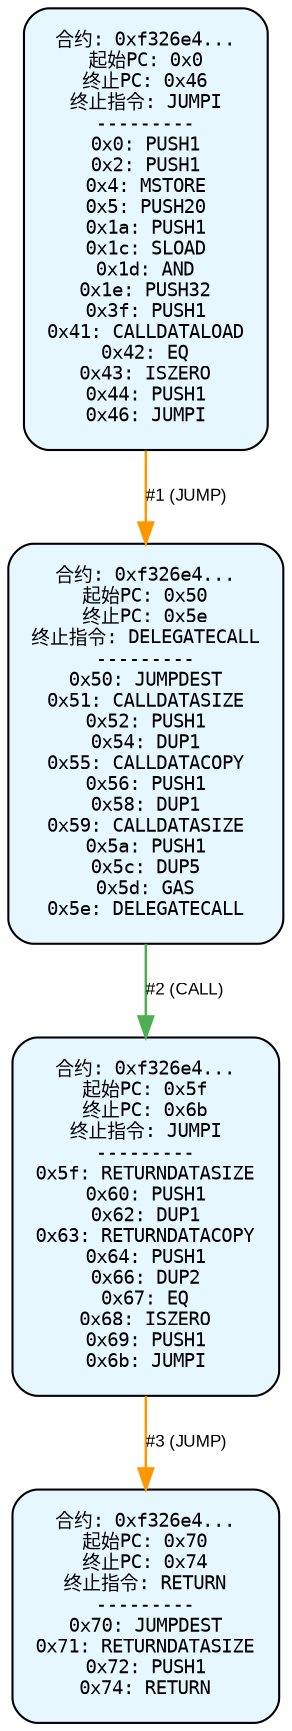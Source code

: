 digraph Contract_CFG {
    rankdir=TB;
    node [shape=box, style="filled, rounded", fontname="Monospace", fontsize=9, margin=0.15];
    edge [fontname="Arial", fontsize=8, penwidth=1.2];

    "block_0" [label="合约: 0xf326e4...
起始PC: 0x0
终止PC: 0x46
终止指令: JUMPI
---------
0x0: PUSH1
0x2: PUSH1
0x4: MSTORE
0x5: PUSH20
0x1a: PUSH1
0x1c: SLOAD
0x1d: AND
0x1e: PUSH32
0x3f: PUSH1
0x41: CALLDATALOAD
0x42: EQ
0x43: ISZERO
0x44: PUSH1
0x46: JUMPI", fillcolor="#e6f7ff"];
    "block_50" [label="合约: 0xf326e4...
起始PC: 0x50
终止PC: 0x5e
终止指令: DELEGATECALL
---------
0x50: JUMPDEST
0x51: CALLDATASIZE
0x52: PUSH1
0x54: DUP1
0x55: CALLDATACOPY
0x56: PUSH1
0x58: DUP1
0x59: CALLDATASIZE
0x5a: PUSH1
0x5c: DUP5
0x5d: GAS
0x5e: DELEGATECALL", fillcolor="#e6f7ff"];
    "block_5f" [label="合约: 0xf326e4...
起始PC: 0x5f
终止PC: 0x6b
终止指令: JUMPI
---------
0x5f: RETURNDATASIZE
0x60: PUSH1
0x62: DUP1
0x63: RETURNDATACOPY
0x64: PUSH1
0x66: DUP2
0x67: EQ
0x68: ISZERO
0x69: PUSH1
0x6b: JUMPI", fillcolor="#e6f7ff"];
    "block_70" [label="合约: 0xf326e4...
起始PC: 0x70
终止PC: 0x74
终止指令: RETURN
---------
0x70: JUMPDEST
0x71: RETURNDATASIZE
0x72: PUSH1
0x74: RETURN", fillcolor="#e6f7ff"];

    "block_0" -> "block_50" [label="#1 (JUMP)", color="#ff9800"];
    "block_50" -> "block_5f" [label="#2 (CALL)", color="#4caf50"];
    "block_5f" -> "block_70" [label="#3 (JUMP)", color="#ff9800"];
}